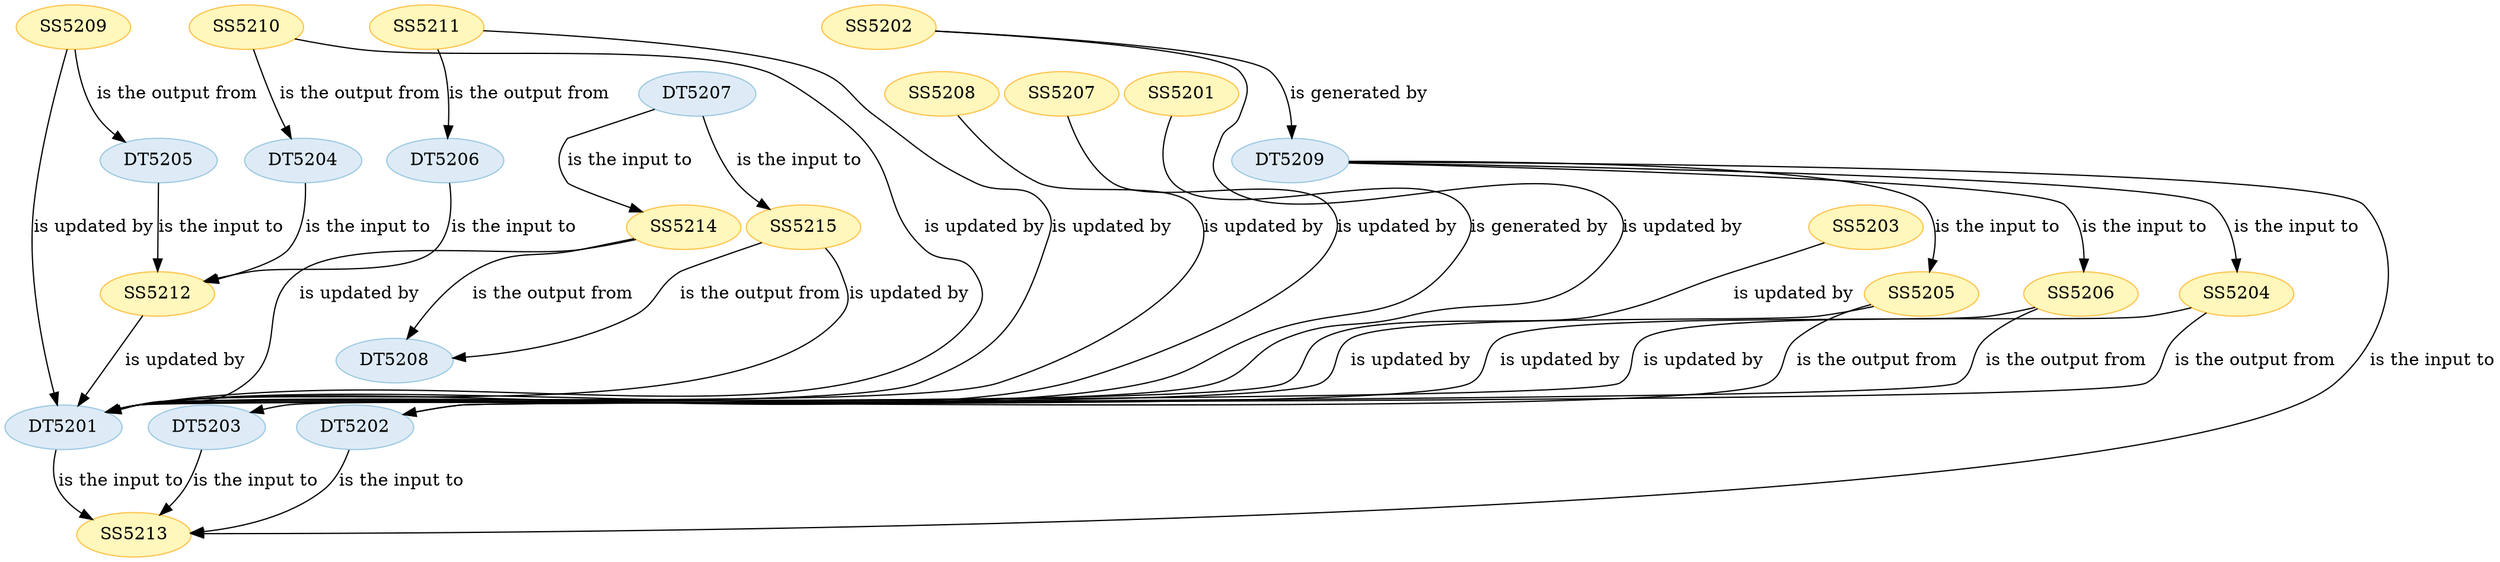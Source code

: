 strict digraph {


	"SS5211" [ color="2", colorscheme="ylorbr3", fillcolor="1", style="filled",  weight=0 ];

	"SS5211" -> "DT5201" [ label="is updated by", labeltooltip="DT5201 - is updated by - SS5211",  weight=0 ];

	"SS5211" -> "DT5206" [ label="is the output from", labeltooltip="DT5206 - is the output from - SS5211",  weight=0 ];

	"SS5215" [ color="2", colorscheme="ylorbr3", fillcolor="1", style="filled",  weight=0 ];

	"SS5215" -> "DT5201" [ label="is updated by", labeltooltip="DT5201 - is updated by - SS5215",  weight=0 ];

	"SS5215" -> "DT5208" [ label="is the output from", labeltooltip="DT5208 - is the output from - SS5215",  weight=0 ];

	"DT5205" [ color="2", colorscheme="blues3", fillcolor="1", style="filled",  weight=0 ];

	"DT5205" -> "SS5212" [ label="is the input to", labeltooltip="DT5205 - is the input to - SS5212",  weight=0 ];

	"SS5202" [ color="2", colorscheme="ylorbr3", fillcolor="1", style="filled",  weight=0 ];

	"SS5202" -> "DT5201" [ label="is updated by", labeltooltip="DT5201 - is updated by - SS5202",  weight=0 ];

	"SS5202" -> "DT5209" [ label="is generated by", labeltooltip="DT5209 - is generated by - SS5202",  weight=0 ];

	"SS5208" [ color="2", colorscheme="ylorbr3", fillcolor="1", style="filled",  weight=0 ];

	"SS5208" -> "DT5201" [ label="is updated by", labeltooltip="DT5201 - is updated by - SS5208",  weight=0 ];

	"SS5207" [ color="2", colorscheme="ylorbr3", fillcolor="1", style="filled",  weight=0 ];

	"SS5207" -> "DT5201" [ label="is updated by", labeltooltip="DT5201 - is updated by - SS5207",  weight=0 ];

	"SS5209" [ color="2", colorscheme="ylorbr3", fillcolor="1", style="filled",  weight=0 ];

	"SS5209" -> "DT5205" [ label="is the output from", labeltooltip="DT5205 - is the output from - SS5209",  weight=0 ];

	"SS5209" -> "DT5201" [ label="is updated by", labeltooltip="DT5201 - is updated by - SS5209",  weight=0 ];

	"SS5210" [ color="2", colorscheme="ylorbr3", fillcolor="1", style="filled",  weight=0 ];

	"SS5210" -> "DT5201" [ label="is updated by", labeltooltip="DT5201 - is updated by - SS5210",  weight=0 ];

	"SS5210" -> "DT5204" [ label="is the output from", labeltooltip="DT5204 - is the output from - SS5210",  weight=0 ];

	"DT5208" [ color="2", colorscheme="blues3", fillcolor="1", style="filled",  weight=0 ];

	"DT5203" [ color="2", colorscheme="blues3", fillcolor="1", style="filled",  weight=0 ];

	"DT5203" -> "SS5213" [ label="is the input to", labeltooltip="DT5203 - is the input to - SS5213",  weight=0 ];

	"SS5206" [ color="2", colorscheme="ylorbr3", fillcolor="1", style="filled",  weight=0 ];

	"SS5206" -> "DT5201" [ label="is updated by", labeltooltip="DT5201 - is updated by - SS5206",  weight=0 ];

	"SS5206" -> "DT5202" [ label="is the output from", labeltooltip="DT5202 - is the output from - SS5206",  weight=0 ];

	"SS5212" [ color="2", colorscheme="ylorbr3", fillcolor="1", style="filled",  weight=0 ];

	"SS5212" -> "DT5201" [ label="is updated by", labeltooltip="DT5201 - is updated by - SS5212",  weight=0 ];

	"DT5202" [ color="2", colorscheme="blues3", fillcolor="1", style="filled",  weight=0 ];

	"DT5202" -> "SS5213" [ label="is the input to", labeltooltip="DT5202 - is the input to - SS5213",  weight=0 ];

	"DT5206" [ color="2", colorscheme="blues3", fillcolor="1", style="filled",  weight=0 ];

	"DT5206" -> "SS5212" [ label="is the input to", labeltooltip="DT5206 - is the input to - SS5212",  weight=0 ];

	"SS5203" [ color="2", colorscheme="ylorbr3", fillcolor="1", style="filled",  weight=0 ];

	"SS5203" -> "DT5201" [ label="is updated by", labeltooltip="DT5201 - is updated by - SS5203",  weight=0 ];

	"DT5201" [ color="2", colorscheme="blues3", fillcolor="1", style="filled",  weight=0 ];

	"DT5201" -> "SS5213" [ label="is the input to", labeltooltip="DT5201 - is the input to - SS5213",  weight=0 ];

	"DT5204" [ color="2", colorscheme="blues3", fillcolor="1", style="filled",  weight=0 ];

	"DT5204" -> "SS5212" [ label="is the input to", labeltooltip="DT5204 - is the input to - SS5212",  weight=0 ];

	"DT5207" [ color="2", colorscheme="blues3", fillcolor="1", style="filled",  weight=0 ];

	"DT5207" -> "SS5214" [ label="is the input to", labeltooltip="DT5207 - is the input to - SS5214",  weight=0 ];

	"DT5207" -> "SS5215" [ label="is the input to", labeltooltip="DT5207 - is the input to - SS5215",  weight=0 ];

	"SS5204" [ color="2", colorscheme="ylorbr3", fillcolor="1", style="filled",  weight=0 ];

	"SS5204" -> "DT5201" [ label="is updated by", labeltooltip="DT5201 - is updated by - SS5204",  weight=0 ];

	"SS5204" -> "DT5202" [ label="is the output from", labeltooltip="DT5202 - is the output from - SS5204",  weight=0 ];

	"SS5201" [ color="2", colorscheme="ylorbr3", fillcolor="1", style="filled",  weight=0 ];

	"SS5201" -> "DT5201" [ label="is generated by", labeltooltip="DT5201 - is generated by - SS5201",  weight=0 ];

	"SS5205" [ color="2", colorscheme="ylorbr3", fillcolor="1", style="filled",  weight=0 ];

	"SS5205" -> "DT5203" [ label="is the output from", labeltooltip="DT5203 - is the output from - SS5205",  weight=0 ];

	"SS5205" -> "DT5201" [ label="is updated by", labeltooltip="DT5201 - is updated by - SS5205",  weight=0 ];

	"SS5213" [ color="2", colorscheme="ylorbr3", fillcolor="1", style="filled",  weight=0 ];

	"SS5214" [ color="2", colorscheme="ylorbr3", fillcolor="1", style="filled",  weight=0 ];

	"SS5214" -> "DT5201" [ label="is updated by", labeltooltip="DT5201 - is updated by - SS5214",  weight=0 ];

	"SS5214" -> "DT5208" [ label="is the output from", labeltooltip="DT5208 - is the output from - SS5214",  weight=0 ];

	"DT5209" [ color="2", colorscheme="blues3", fillcolor="1", style="filled",  weight=0 ];

	"DT5209" -> "SS5204" [ label="is the input to", labeltooltip="DT5209 - is the input to - SS5204",  weight=0 ];

	"DT5209" -> "SS5205" [ label="is the input to", labeltooltip="DT5209 - is the input to - SS5205",  weight=0 ];

	"DT5209" -> "SS5206" [ label="is the input to", labeltooltip="DT5209 - is the input to - SS5206",  weight=0 ];

	"DT5209" -> "SS5213" [ label="is the input to", labeltooltip="DT5209 - is the input to - SS5213",  weight=0 ];

}
